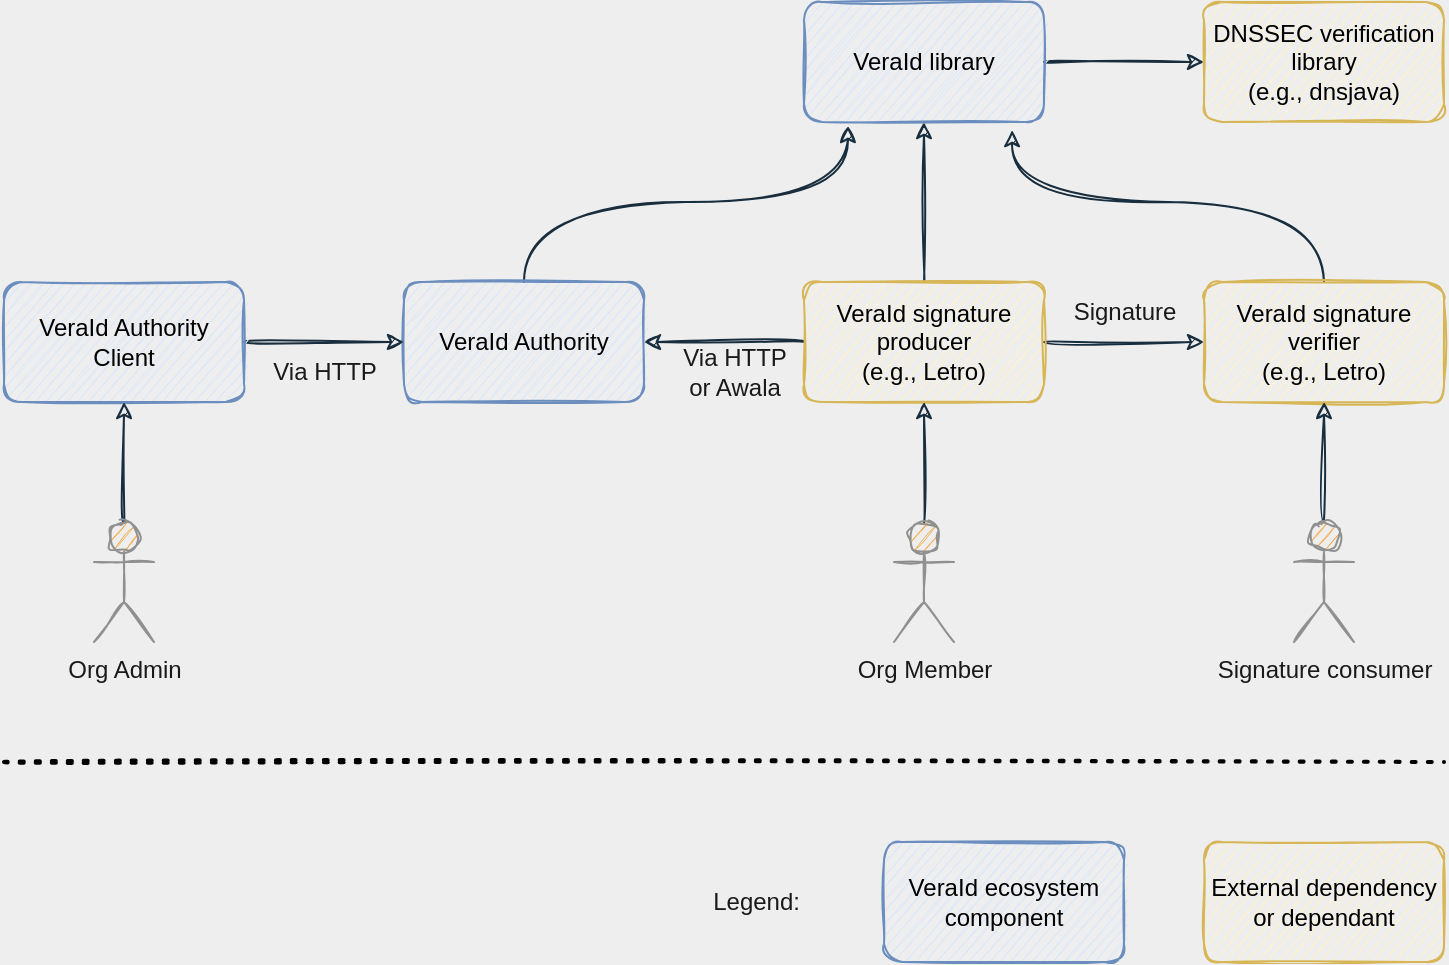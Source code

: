 <mxfile version="21.6.9" type="device">
  <diagram id="tDWuslfsOla3uyn5Q_SK" name="Page-1">
    <mxGraphModel dx="1434" dy="722" grid="1" gridSize="10" guides="1" tooltips="1" connect="1" arrows="1" fold="1" page="1" pageScale="1" pageWidth="827" pageHeight="1169" background="#EEEEEE" math="0" shadow="0">
      <root>
        <mxCell id="0" />
        <mxCell id="1" parent="0" />
        <mxCell id="2by-2GKCQBh-Cwc4sKDh-16" style="edgeStyle=orthogonalEdgeStyle;curved=1;rounded=1;orthogonalLoop=1;jettySize=auto;html=1;entryX=0.183;entryY=1.033;entryDx=0;entryDy=0;fontColor=#1A1A1A;strokeColor=#182E3E;exitX=0.5;exitY=0;exitDx=0;exitDy=0;sketch=1;entryPerimeter=0;" parent="1" source="RoPFNuPiNcDbIwek6hss-1" target="2by-2GKCQBh-Cwc4sKDh-14" edge="1">
          <mxGeometry relative="1" as="geometry" />
        </mxCell>
        <mxCell id="RoPFNuPiNcDbIwek6hss-1" value="VeraId Authority" style="rounded=1;whiteSpace=wrap;html=1;fillColor=#dae8fc;strokeColor=#6c8ebf;sketch=1;" parent="1" vertex="1">
          <mxGeometry x="240" y="200" width="120" height="60" as="geometry" />
        </mxCell>
        <mxCell id="2by-2GKCQBh-Cwc4sKDh-11" style="edgeStyle=orthogonalEdgeStyle;curved=1;rounded=1;orthogonalLoop=1;jettySize=auto;html=1;entryX=0;entryY=0.5;entryDx=0;entryDy=0;fontColor=#1A1A1A;strokeColor=#182E3E;sketch=1;" parent="1" source="RoPFNuPiNcDbIwek6hss-2" target="RoPFNuPiNcDbIwek6hss-1" edge="1">
          <mxGeometry relative="1" as="geometry" />
        </mxCell>
        <mxCell id="RoPFNuPiNcDbIwek6hss-2" value="VeraId Authority Client" style="rounded=1;whiteSpace=wrap;html=1;fillColor=#dae8fc;strokeColor=#6c8ebf;sketch=1;" parent="1" vertex="1">
          <mxGeometry x="40" y="200" width="120" height="60" as="geometry" />
        </mxCell>
        <mxCell id="RoPFNuPiNcDbIwek6hss-5" style="edgeStyle=orthogonalEdgeStyle;rounded=1;orthogonalLoop=1;jettySize=auto;html=1;labelBackgroundColor=#EEEEEE;strokeColor=#182E3E;fontColor=#1A1A1A;curved=1;sketch=1;" parent="1" source="RoPFNuPiNcDbIwek6hss-4" target="RoPFNuPiNcDbIwek6hss-1" edge="1">
          <mxGeometry relative="1" as="geometry" />
        </mxCell>
        <mxCell id="2by-2GKCQBh-Cwc4sKDh-7" style="edgeStyle=orthogonalEdgeStyle;curved=1;rounded=1;orthogonalLoop=1;jettySize=auto;html=1;fontColor=#1A1A1A;strokeColor=#182E3E;sketch=1;" parent="1" source="RoPFNuPiNcDbIwek6hss-4" target="2by-2GKCQBh-Cwc4sKDh-6" edge="1">
          <mxGeometry relative="1" as="geometry" />
        </mxCell>
        <mxCell id="2by-2GKCQBh-Cwc4sKDh-15" style="edgeStyle=orthogonalEdgeStyle;curved=1;rounded=1;orthogonalLoop=1;jettySize=auto;html=1;fontColor=#1A1A1A;strokeColor=#182E3E;sketch=1;" parent="1" source="RoPFNuPiNcDbIwek6hss-4" target="2by-2GKCQBh-Cwc4sKDh-14" edge="1">
          <mxGeometry relative="1" as="geometry" />
        </mxCell>
        <mxCell id="RoPFNuPiNcDbIwek6hss-4" value="&lt;div&gt;VeraId signature producer&lt;/div&gt;&lt;div&gt;(e.g., Letro)&lt;/div&gt;" style="rounded=1;whiteSpace=wrap;html=1;fillColor=#fff2cc;strokeColor=#d6b656;sketch=1;" parent="1" vertex="1">
          <mxGeometry x="440" y="200" width="120" height="60" as="geometry" />
        </mxCell>
        <mxCell id="2by-2GKCQBh-Cwc4sKDh-2" style="edgeStyle=orthogonalEdgeStyle;rounded=1;orthogonalLoop=1;jettySize=auto;html=1;entryX=0.5;entryY=1;entryDx=0;entryDy=0;startArrow=none;startFill=0;endArrow=classic;endFill=1;labelBackgroundColor=#EEEEEE;strokeColor=#182E3E;fontColor=#1A1A1A;curved=1;sketch=1;" parent="1" source="2by-2GKCQBh-Cwc4sKDh-1" target="RoPFNuPiNcDbIwek6hss-2" edge="1">
          <mxGeometry relative="1" as="geometry" />
        </mxCell>
        <mxCell id="2by-2GKCQBh-Cwc4sKDh-1" value="Org Admin" style="shape=umlActor;verticalLabelPosition=bottom;verticalAlign=top;html=1;outlineConnect=0;labelPosition=center;align=center;fillColor=#F5AB50;strokeColor=#909090;fontColor=#1A1A1A;rounded=1;sketch=1;" parent="1" vertex="1">
          <mxGeometry x="85" y="320" width="30" height="60" as="geometry" />
        </mxCell>
        <mxCell id="2by-2GKCQBh-Cwc4sKDh-4" style="edgeStyle=orthogonalEdgeStyle;curved=1;rounded=1;orthogonalLoop=1;jettySize=auto;html=1;entryX=0.5;entryY=1;entryDx=0;entryDy=0;fontColor=#1A1A1A;strokeColor=#182E3E;sketch=1;" parent="1" source="2by-2GKCQBh-Cwc4sKDh-3" target="RoPFNuPiNcDbIwek6hss-4" edge="1">
          <mxGeometry relative="1" as="geometry" />
        </mxCell>
        <mxCell id="2by-2GKCQBh-Cwc4sKDh-3" value="Org Member" style="shape=umlActor;verticalLabelPosition=bottom;verticalAlign=top;html=1;outlineConnect=0;rounded=1;fontColor=#1A1A1A;strokeColor=#909090;fillColor=#F5AB50;sketch=1;" parent="1" vertex="1">
          <mxGeometry x="485" y="320" width="30" height="60" as="geometry" />
        </mxCell>
        <mxCell id="2by-2GKCQBh-Cwc4sKDh-17" style="edgeStyle=orthogonalEdgeStyle;curved=1;rounded=1;orthogonalLoop=1;jettySize=auto;html=1;entryX=0.867;entryY=1.067;entryDx=0;entryDy=0;fontColor=#1A1A1A;strokeColor=#182E3E;exitX=0.5;exitY=0;exitDx=0;exitDy=0;sketch=1;entryPerimeter=0;" parent="1" source="2by-2GKCQBh-Cwc4sKDh-6" target="2by-2GKCQBh-Cwc4sKDh-14" edge="1">
          <mxGeometry relative="1" as="geometry" />
        </mxCell>
        <mxCell id="2by-2GKCQBh-Cwc4sKDh-6" value="VeraId signature verifier&lt;br&gt;(e.g., Letro)" style="rounded=1;whiteSpace=wrap;html=1;strokeColor=#d6b656;fillColor=#fff2cc;sketch=1;" parent="1" vertex="1">
          <mxGeometry x="640" y="200" width="120" height="60" as="geometry" />
        </mxCell>
        <mxCell id="2by-2GKCQBh-Cwc4sKDh-8" value="Signature" style="text;html=1;align=center;verticalAlign=middle;resizable=0;points=[];autosize=1;strokeColor=none;fillColor=none;fontColor=#1A1A1A;rounded=1;sketch=1;" parent="1" vertex="1">
          <mxGeometry x="560" y="200" width="80" height="30" as="geometry" />
        </mxCell>
        <mxCell id="2by-2GKCQBh-Cwc4sKDh-10" style="edgeStyle=orthogonalEdgeStyle;curved=1;rounded=1;orthogonalLoop=1;jettySize=auto;html=1;fontColor=#1A1A1A;strokeColor=#182E3E;sketch=1;" parent="1" source="2by-2GKCQBh-Cwc4sKDh-9" target="2by-2GKCQBh-Cwc4sKDh-6" edge="1">
          <mxGeometry relative="1" as="geometry" />
        </mxCell>
        <mxCell id="2by-2GKCQBh-Cwc4sKDh-9" value="Signature consumer" style="shape=umlActor;verticalLabelPosition=bottom;verticalAlign=top;html=1;outlineConnect=0;rounded=1;fontColor=#1A1A1A;strokeColor=#909090;fillColor=#F5AB50;sketch=1;" parent="1" vertex="1">
          <mxGeometry x="685" y="320" width="30" height="60" as="geometry" />
        </mxCell>
        <mxCell id="2by-2GKCQBh-Cwc4sKDh-19" style="edgeStyle=orthogonalEdgeStyle;curved=1;rounded=1;sketch=1;orthogonalLoop=1;jettySize=auto;html=1;fontColor=#1A1A1A;strokeColor=#182E3E;" parent="1" source="2by-2GKCQBh-Cwc4sKDh-14" target="2by-2GKCQBh-Cwc4sKDh-18" edge="1">
          <mxGeometry relative="1" as="geometry" />
        </mxCell>
        <mxCell id="2by-2GKCQBh-Cwc4sKDh-14" value="VeraId library" style="rounded=1;whiteSpace=wrap;html=1;strokeColor=#6c8ebf;fillColor=#dae8fc;sketch=1;" parent="1" vertex="1">
          <mxGeometry x="440" y="60" width="120" height="60" as="geometry" />
        </mxCell>
        <mxCell id="2by-2GKCQBh-Cwc4sKDh-18" value="DNSSEC verification library&lt;br&gt;(e.g., dnsjava)" style="rounded=1;whiteSpace=wrap;html=1;strokeColor=#d6b656;fillColor=#fff2cc;sketch=1;" parent="1" vertex="1">
          <mxGeometry x="640" y="60" width="120" height="60" as="geometry" />
        </mxCell>
        <mxCell id="2by-2GKCQBh-Cwc4sKDh-20" value="&lt;div&gt;Via HTTP&lt;/div&gt;&lt;div&gt;or Awala&lt;/div&gt;" style="text;html=1;align=center;verticalAlign=middle;resizable=0;points=[];autosize=1;strokeColor=none;fillColor=none;fontColor=#1A1A1A;" parent="1" vertex="1">
          <mxGeometry x="365" y="225" width="80" height="40" as="geometry" />
        </mxCell>
        <mxCell id="2by-2GKCQBh-Cwc4sKDh-21" value="Via HTTP" style="text;html=1;align=center;verticalAlign=middle;resizable=0;points=[];autosize=1;strokeColor=none;fillColor=none;fontColor=#1A1A1A;" parent="1" vertex="1">
          <mxGeometry x="160" y="230" width="80" height="30" as="geometry" />
        </mxCell>
        <mxCell id="2by-2GKCQBh-Cwc4sKDh-22" value="" style="endArrow=none;dashed=1;html=1;dashPattern=1 3;strokeWidth=2;rounded=1;sketch=1;fontColor=#1A1A1A;curved=1;" parent="1" edge="1">
          <mxGeometry width="50" height="50" relative="1" as="geometry">
            <mxPoint x="40" y="440" as="sourcePoint" />
            <mxPoint x="760" y="440" as="targetPoint" />
          </mxGeometry>
        </mxCell>
        <mxCell id="2by-2GKCQBh-Cwc4sKDh-23" value="VeraId ecosystem component" style="rounded=1;whiteSpace=wrap;html=1;fillColor=#dae8fc;strokeColor=#6c8ebf;sketch=1;" parent="1" vertex="1">
          <mxGeometry x="480" y="480" width="120" height="60" as="geometry" />
        </mxCell>
        <mxCell id="2by-2GKCQBh-Cwc4sKDh-24" value="External dependency or dependant" style="rounded=1;whiteSpace=wrap;html=1;fillColor=#fff2cc;strokeColor=#d6b656;sketch=1;" parent="1" vertex="1">
          <mxGeometry x="640" y="480" width="120" height="60" as="geometry" />
        </mxCell>
        <mxCell id="2by-2GKCQBh-Cwc4sKDh-25" value="Legend:" style="text;html=1;strokeColor=none;fillColor=none;align=right;verticalAlign=middle;whiteSpace=wrap;rounded=0;sketch=1;fontColor=#1A1A1A;" parent="1" vertex="1">
          <mxGeometry x="380" y="495" width="60" height="30" as="geometry" />
        </mxCell>
      </root>
    </mxGraphModel>
  </diagram>
</mxfile>
